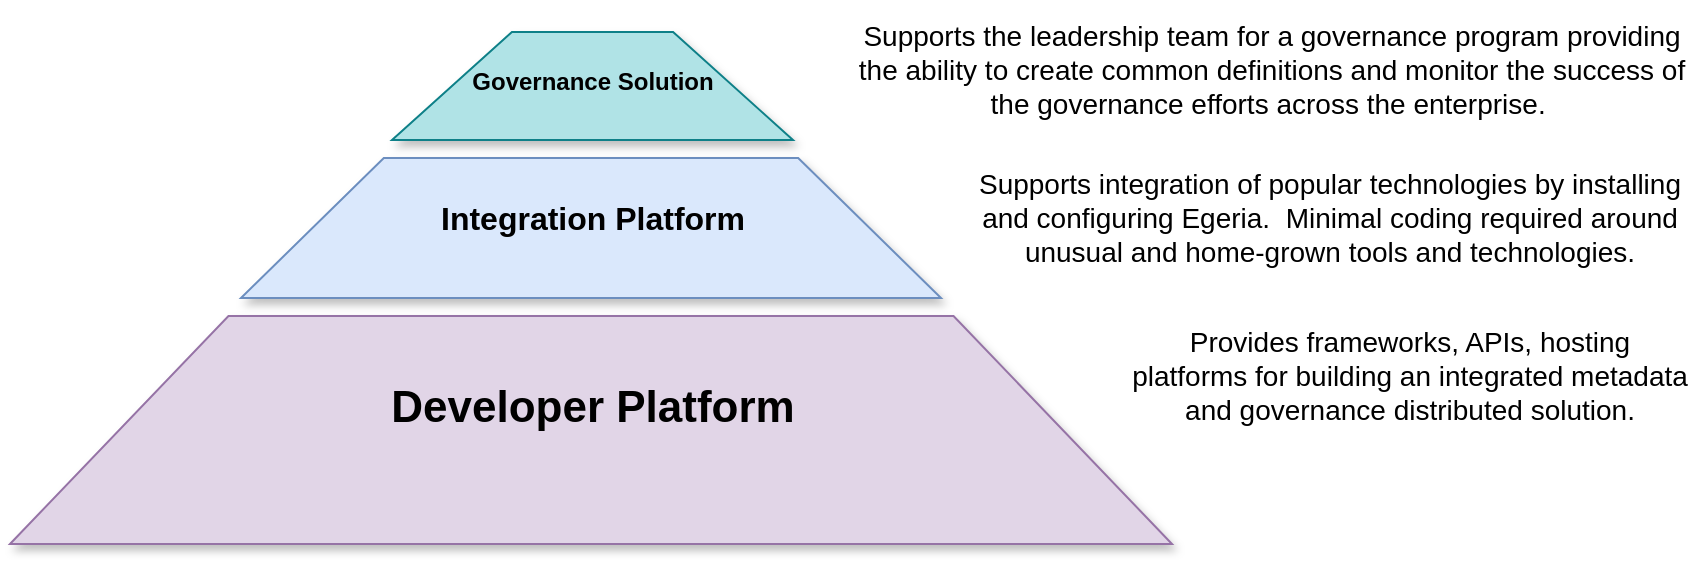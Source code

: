 <mxfile version="12.4.2" type="device" pages="5"><diagram id="Gro3B2_n27xaSj8Dfh9V" name="overview"><mxGraphModel dx="292" dy="389" grid="1" gridSize="10" guides="1" tooltips="1" connect="1" arrows="1" fold="1" page="1" pageScale="1" pageWidth="827" pageHeight="1169" math="0" shadow="0"><root><mxCell id="0"/><mxCell id="1" parent="0"/><mxCell id="Z-aMLq3WTM1Y6wQD78k6-2" value="" style="shape=trapezoid;perimeter=trapezoidPerimeter;whiteSpace=wrap;html=1;size=0.188;fillColor=#e1d5e7;strokeColor=#9673a6;shadow=1;" parent="1" vertex="1"><mxGeometry x="50" y="622" width="581" height="114" as="geometry"/></mxCell><mxCell id="Z-aMLq3WTM1Y6wQD78k6-3" value="" style="shape=trapezoid;perimeter=trapezoidPerimeter;whiteSpace=wrap;html=1;size=0.204;fillColor=#dae8fc;strokeColor=#6c8ebf;shadow=1;" parent="1" vertex="1"><mxGeometry x="165.5" y="543" width="350" height="70" as="geometry"/></mxCell><mxCell id="Z-aMLq3WTM1Y6wQD78k6-6" value="" style="shape=trapezoid;perimeter=trapezoidPerimeter;whiteSpace=wrap;html=1;size=0.299;fillColor=#b0e3e6;strokeColor=#0e8088;shadow=1;fontSize=12;" parent="1" vertex="1"><mxGeometry x="241" y="480" width="200.5" height="54" as="geometry"/></mxCell><mxCell id="Z-aMLq3WTM1Y6wQD78k6-10" value="Governance Solution" style="text;html=1;align=center;verticalAlign=middle;resizable=0;points=[];;autosize=1;fontSize=12;fontStyle=1" parent="1" vertex="1"><mxGeometry x="270.5" y="495" width="140" height="20" as="geometry"/></mxCell><mxCell id="Z-aMLq3WTM1Y6wQD78k6-9" value="Developer Platform" style="text;html=1;align=center;verticalAlign=middle;resizable=0;points=[];;autosize=1;fontSize=22;fontStyle=1;shadow=0;rounded=1;" parent="1" vertex="1"><mxGeometry x="230.5" y="653" width="220" height="30" as="geometry"/></mxCell><mxCell id="Z-aMLq3WTM1Y6wQD78k6-15" value="Integration Platform" style="text;html=1;align=center;verticalAlign=middle;resizable=0;points=[];;autosize=1;fontSize=16;fontStyle=1" parent="1" vertex="1"><mxGeometry x="255.5" y="563" width="170" height="20" as="geometry"/></mxCell><mxCell id="V22_9pf5f25KQVi1hUWw-1" value="Supports the leadership team for a governance program providing the ability to create common definitions and monitor the success of the governance efforts across the enterprise.&amp;nbsp;" style="text;html=1;strokeColor=none;fillColor=none;align=center;verticalAlign=middle;whiteSpace=wrap;rounded=0;shadow=0;glass=1;fontSize=14;fontColor=#000000;opacity=50;" parent="1" vertex="1"><mxGeometry x="470.5" y="464" width="419.5" height="70" as="geometry"/></mxCell><mxCell id="V22_9pf5f25KQVi1hUWw-4" value="Supports integration of popular technologies by installing and configuring Egeria.&amp;nbsp; Minimal coding required around unusual and home-grown tools and technologies." style="text;html=1;strokeColor=none;fillColor=none;align=center;verticalAlign=middle;whiteSpace=wrap;rounded=0;shadow=0;glass=1;fontSize=14;fontColor=#000000;opacity=50;" parent="1" vertex="1"><mxGeometry x="530" y="538.25" width="360" height="69.5" as="geometry"/></mxCell><mxCell id="V22_9pf5f25KQVi1hUWw-5" value="Provides frameworks, APIs, hosting platforms for building an integrated metadata and governance distributed solution." style="text;html=1;strokeColor=none;fillColor=none;align=center;verticalAlign=middle;whiteSpace=wrap;rounded=0;shadow=0;glass=1;fontSize=14;fontColor=#000000;opacity=50;" parent="1" vertex="1"><mxGeometry x="610" y="613" width="280" height="77" as="geometry"/></mxCell></root></mxGraphModel></diagram><diagram name="functional-detail" id="c9BywT0_OyIR3nquCBQT"><mxGraphModel dx="932" dy="601" grid="1" gridSize="10" guides="1" tooltips="1" connect="1" arrows="1" fold="1" page="1" pageScale="1" pageWidth="827" pageHeight="1169" math="0" shadow="0"><root><mxCell id="RsEkXNXP5tV7g7gFKs4w-0"/><mxCell id="RsEkXNXP5tV7g7gFKs4w-1" parent="RsEkXNXP5tV7g7gFKs4w-0"/><mxCell id="RsEkXNXP5tV7g7gFKs4w-2" value="Governance User Interface&lt;br&gt;&lt;blockquote style=&quot;margin: 0 0 0 40px ; border: none ; padding: 0px&quot;&gt;&lt;i&gt;View services and JavaScript for asset search and secure population of sand blox, lineage, ownership/maintenance of assets, discovery and stewardship; s&lt;/i&gt;&lt;i&gt;ubject area definition and maintenance (glossaries, reference data, data classes and rules);&amp;nbsp;&lt;/i&gt;&lt;i&gt;governance program definition and management.&lt;/i&gt;&lt;span&gt;&amp;nbsp;&lt;/span&gt;&lt;/blockquote&gt;&lt;br&gt;Guidance on Governance&lt;br&gt;&lt;blockquote style=&quot;margin: 0 0 0 40px ; border: none ; padding: 0px&quot;&gt;&lt;i&gt;Descriptions, content packs and case studies helping an organization set up an run their&lt;/i&gt;&lt;/blockquote&gt;&lt;blockquote style=&quot;margin: 0 0 0 40px ; border: none ; padding: 0px&quot;&gt;&lt;i&gt;governance program, metadata catalogs, tools and platforms.&lt;/i&gt;&amp;nbsp;&lt;/blockquote&gt;" style="text;html=1;strokeColor=none;fillColor=none;align=left;verticalAlign=middle;whiteSpace=wrap;rounded=0;" parent="RsEkXNXP5tV7g7gFKs4w-1" vertex="1"><mxGeometry x="119" y="1040" width="560" height="150" as="geometry"/></mxCell><mxCell id="RsEkXNXP5tV7g7gFKs4w-3" value="Egeria Integration User Interface&lt;br&gt;&lt;blockquote style=&quot;margin: 0 0 0 40px ; border: none ; padding: 0px&quot;&gt;&lt;i&gt;Server and platform configuration; cohort monitoring; type explorer and repository explorer.&lt;/i&gt;&lt;/blockquote&gt;&lt;br&gt;Pre-canned Connectors to third party technologies&lt;br&gt;&lt;blockquote style=&quot;margin: 0 0 0 40px ; border: none ; padding: 0px&quot;&gt;&lt;i&gt;Popular metadata repositories, databases, data formats and platforms; data movement engines, data virtualization engines, dev ops tools, analytics/AI tools, data catalogs, MDM and user directories, CMDBs, SDLC tools, ...&lt;/i&gt;&lt;/blockquote&gt;&lt;blockquote style=&quot;margin: 0 0 0 40px ; border: none ; padding: 0px&quot;&gt;&lt;br&gt;&lt;/blockquote&gt;Utilities and converters&lt;br&gt;&lt;blockquote style=&quot;margin: 0 0 0 40px ; border: none ; padding: 0px&quot;&gt;&lt;i&gt;Support for different standard formats to load industry standard definitions, models, glossaries,&lt;/i&gt;&lt;/blockquote&gt;&lt;blockquote style=&quot;margin: 0 0 0 40px ; border: none ; padding: 0px&quot;&gt;&lt;i&gt;and other content packs built on industry standard definitions, models, glossaries and other content packs.&amp;nbsp; Examples include JSON-LD, OWL/RDF, XML, ...&lt;/i&gt;&lt;/blockquote&gt;" style="text;html=1;strokeColor=none;fillColor=none;align=left;verticalAlign=middle;whiteSpace=wrap;rounded=0;" parent="RsEkXNXP5tV7g7gFKs4w-1" vertex="1"><mxGeometry x="119.41" y="1390" width="560" height="200" as="geometry"/></mxCell><mxCell id="RsEkXNXP5tV7g7gFKs4w-10" value="" style="shape=trapezoid;perimeter=trapezoidPerimeter;whiteSpace=wrap;html=1;size=0.227;fillColor=#e1d5e7;strokeColor=#9673a6;shadow=1;" parent="RsEkXNXP5tV7g7gFKs4w-1" vertex="1"><mxGeometry x="249" y="787" width="300" height="50" as="geometry"/></mxCell><mxCell id="RsEkXNXP5tV7g7gFKs4w-11" value="" style="shape=trapezoid;perimeter=trapezoidPerimeter;whiteSpace=wrap;html=1;size=0.294;fillColor=#dae8fc;strokeColor=#6c8ebf;shadow=1;" parent="RsEkXNXP5tV7g7gFKs4w-1" vertex="1"><mxGeometry x="321.86" y="748.53" width="154.87" height="31.05" as="geometry"/></mxCell><mxCell id="RsEkXNXP5tV7g7gFKs4w-12" value="" style="shape=trapezoid;perimeter=trapezoidPerimeter;whiteSpace=wrap;html=1;size=0.408;fillColor=#b1ddf0;strokeColor=#10739e;shadow=1;fontSize=12;" parent="RsEkXNXP5tV7g7gFKs4w-1" vertex="1"><mxGeometry x="370" y="729.28" width="58.82" height="12.91" as="geometry"/></mxCell><mxCell id="RsEkXNXP5tV7g7gFKs4w-13" value="Governance Solution" style="text;html=1;align=center;verticalAlign=middle;resizable=0;points=[];;autosize=1;fontSize=12;fontStyle=1" parent="RsEkXNXP5tV7g7gFKs4w-1" vertex="1"><mxGeometry x="230.0" y="722.188" width="140" height="20" as="geometry"/></mxCell><mxCell id="RsEkXNXP5tV7g7gFKs4w-14" value="Developer Platform" style="text;html=1;align=center;verticalAlign=middle;resizable=0;points=[];;autosize=1;fontSize=18;fontStyle=1;shadow=0;rounded=1;" parent="RsEkXNXP5tV7g7gFKs4w-1" vertex="1"><mxGeometry x="98.998" y="779.577" width="180" height="30" as="geometry"/></mxCell><mxCell id="RsEkXNXP5tV7g7gFKs4w-15" value="Integration Platform" style="text;html=1;align=center;verticalAlign=middle;resizable=0;points=[];;autosize=1;fontSize=14;fontStyle=1" parent="RsEkXNXP5tV7g7gFKs4w-1" vertex="1"><mxGeometry x="171.862" y="748.528" width="150" height="20" as="geometry"/></mxCell><mxCell id="RsEkXNXP5tV7g7gFKs4w-16" value="Access Services&lt;br&gt;&lt;blockquote style=&quot;margin: 0 0 0 40px ; border: none ; padding: 0px&quot;&gt;&lt;i&gt;Specialist APIs/Events for data catalogs, glossary tools, data platforms and engines, data science/AI workbenches, BI platforms, dev-ops pipelines and tools, digital service management, software development tools, governance, privacy and security tools, modelling tools, IT infrastructure management, automated metadata discovery tools, stewardship and workflow.&lt;/i&gt;&lt;/blockquote&gt;&lt;br&gt;Open Metadata Types&lt;br&gt;&lt;blockquote style=&quot;margin: 0 0 0 40px ; border: none ; padding: 0px&quot;&gt;&lt;i&gt;Supporting types for IT Infrastructure (Area 0); Collaboration (Area 1); Assets (Area 2); Glossary (Area 3); Governance (Area 4); Schemas, Reference Data, Models (Area 5); Automatic Metadata Discovery (Area 6); Lineage (Area 7).&lt;/i&gt;&lt;/blockquote&gt;&lt;br&gt;Repository Services&lt;br&gt;&lt;blockquote style=&quot;margin: 0 0 0 40px ; border: none ; padding: 0px&quot;&gt;&lt;span&gt;&lt;i&gt;Type Definitions and Instance Structures; Event Payloads; Repository connectors; Cohort Registration and Membership; Federated Queries; Repository Conformance Workbench; Open Metadata Archives; Audit Log Implementation&lt;/i&gt;&lt;/span&gt;&lt;br&gt;&lt;/blockquote&gt;&lt;blockquote style=&quot;margin: 0 0 0 40px ; border: none ; padding: 0px&quot;&gt;&lt;br&gt;&lt;/blockquote&gt;OMAG Server Platform&lt;br&gt;&lt;blockquote style=&quot;margin: 0 0 0 40px ; border: none ; padding: 0px&quot;&gt;&lt;i&gt;Platform Connector Definitions; Platform Services; Multi-tenancy; Admin Services.&lt;/i&gt;&lt;/blockquote&gt;&lt;br&gt;Open Metadata Frameworks for plug-in components&lt;br&gt;&lt;blockquote style=&quot;margin: 0 0 0 40px ; border: none ; padding: 0px&quot;&gt;&lt;i&gt;Open Connector Framework (OCF), Open Discovery Framework (ODF), Governance Action Framework (GAF) and Audit Log Framework (ALF).&lt;/i&gt;&lt;span&gt;&amp;nbsp;&lt;/span&gt;&lt;br&gt;&lt;/blockquote&gt;" style="text;html=1;strokeColor=none;fillColor=none;align=left;verticalAlign=middle;whiteSpace=wrap;rounded=0;" parent="RsEkXNXP5tV7g7gFKs4w-1" vertex="1"><mxGeometry x="119" y="1860" width="555" height="340" as="geometry"/></mxCell><mxCell id="RsEkXNXP5tV7g7gFKs4w-17" value="" style="shape=trapezoid;perimeter=trapezoidPerimeter;whiteSpace=wrap;html=1;size=0.227;shadow=1;textOpacity=30;fillColor=#f5f5f5;strokeColor=#666666;fontColor=#333333;" parent="RsEkXNXP5tV7g7gFKs4w-1" vertex="1"><mxGeometry x="254.75" y="964.81" width="300" height="50" as="geometry"/></mxCell><mxCell id="RsEkXNXP5tV7g7gFKs4w-18" value="" style="shape=trapezoid;perimeter=trapezoidPerimeter;whiteSpace=wrap;html=1;size=0.294;shadow=1;textOpacity=30;fillColor=#f5f5f5;strokeColor=#666666;fontColor=#333333;" parent="RsEkXNXP5tV7g7gFKs4w-1" vertex="1"><mxGeometry x="327.61" y="926.34" width="154.87" height="31.05" as="geometry"/></mxCell><mxCell id="RsEkXNXP5tV7g7gFKs4w-19" value="" style="shape=trapezoid;perimeter=trapezoidPerimeter;whiteSpace=wrap;html=1;size=0.408;fillColor=#b1ddf0;strokeColor=#10739e;shadow=1;fontSize=12;" parent="RsEkXNXP5tV7g7gFKs4w-1" vertex="1"><mxGeometry x="375.75" y="907.09" width="58.82" height="12.91" as="geometry"/></mxCell><mxCell id="RsEkXNXP5tV7g7gFKs4w-20" value="Governance Solution" style="text;html=1;align=center;verticalAlign=middle;resizable=0;points=[];;autosize=1;fontSize=12;fontStyle=1" parent="RsEkXNXP5tV7g7gFKs4w-1" vertex="1"><mxGeometry x="235.75" y="899.997" width="140" height="20" as="geometry"/></mxCell><mxCell id="RsEkXNXP5tV7g7gFKs4w-21" value="Developer Platform" style="text;html=1;align=center;verticalAlign=middle;resizable=0;points=[];;autosize=1;fontSize=18;fontStyle=1;shadow=0;rounded=1;fontColor=#CCCCCC;" parent="RsEkXNXP5tV7g7gFKs4w-1" vertex="1"><mxGeometry x="104.748" y="957.388" width="180" height="30" as="geometry"/></mxCell><mxCell id="RsEkXNXP5tV7g7gFKs4w-22" value="Integration Platform" style="text;html=1;align=center;verticalAlign=middle;resizable=0;points=[];;autosize=1;fontSize=14;fontStyle=1;fontColor=#CCCCCC;" parent="RsEkXNXP5tV7g7gFKs4w-1" vertex="1"><mxGeometry x="177.612" y="926.338" width="150" height="20" as="geometry"/></mxCell><mxCell id="RsEkXNXP5tV7g7gFKs4w-23" value="" style="shape=trapezoid;perimeter=trapezoidPerimeter;whiteSpace=wrap;html=1;size=0.227;shadow=1;textOpacity=30;fillColor=#f5f5f5;strokeColor=#666666;fontColor=#333333;" parent="RsEkXNXP5tV7g7gFKs4w-1" vertex="1"><mxGeometry x="254.75" y="1314.81" width="300" height="50" as="geometry"/></mxCell><mxCell id="RsEkXNXP5tV7g7gFKs4w-24" value="" style="shape=trapezoid;perimeter=trapezoidPerimeter;whiteSpace=wrap;html=1;size=0.294;fillColor=#dae8fc;strokeColor=#6c8ebf;shadow=1;" parent="RsEkXNXP5tV7g7gFKs4w-1" vertex="1"><mxGeometry x="327.61" y="1276.34" width="154.87" height="31.05" as="geometry"/></mxCell><mxCell id="RsEkXNXP5tV7g7gFKs4w-25" value="" style="shape=trapezoid;perimeter=trapezoidPerimeter;whiteSpace=wrap;html=1;size=0.408;shadow=1;fontSize=12;textOpacity=30;fillColor=#f5f5f5;strokeColor=#666666;fontColor=#333333;" parent="RsEkXNXP5tV7g7gFKs4w-1" vertex="1"><mxGeometry x="375.75" y="1257.09" width="58.82" height="12.91" as="geometry"/></mxCell><mxCell id="RsEkXNXP5tV7g7gFKs4w-26" value="Governance Solution" style="text;html=1;align=center;verticalAlign=middle;resizable=0;points=[];;autosize=1;fontSize=12;fontStyle=1;fontColor=#CCCCCC;" parent="RsEkXNXP5tV7g7gFKs4w-1" vertex="1"><mxGeometry x="235.75" y="1249.997" width="140" height="20" as="geometry"/></mxCell><mxCell id="RsEkXNXP5tV7g7gFKs4w-27" value="Developer Platform" style="text;html=1;align=center;verticalAlign=middle;resizable=0;points=[];;autosize=1;fontSize=18;fontStyle=1;shadow=0;rounded=1;fontColor=#CCCCCC;" parent="RsEkXNXP5tV7g7gFKs4w-1" vertex="1"><mxGeometry x="104.748" y="1307.388" width="180" height="30" as="geometry"/></mxCell><mxCell id="RsEkXNXP5tV7g7gFKs4w-28" value="Integration Platform" style="text;html=1;align=center;verticalAlign=middle;resizable=0;points=[];;autosize=1;fontSize=14;fontStyle=1" parent="RsEkXNXP5tV7g7gFKs4w-1" vertex="1"><mxGeometry x="177.612" y="1276.338" width="150" height="20" as="geometry"/></mxCell><mxCell id="RsEkXNXP5tV7g7gFKs4w-29" value="" style="shape=trapezoid;perimeter=trapezoidPerimeter;whiteSpace=wrap;html=1;size=0.227;fillColor=#e1d5e7;strokeColor=#9673a6;shadow=1;" parent="RsEkXNXP5tV7g7gFKs4w-1" vertex="1"><mxGeometry x="254.75" y="1784.81" width="300" height="50" as="geometry"/></mxCell><mxCell id="RsEkXNXP5tV7g7gFKs4w-30" value="" style="shape=trapezoid;perimeter=trapezoidPerimeter;whiteSpace=wrap;html=1;size=0.294;fillColor=#f5f5f5;strokeColor=#666666;shadow=1;textOpacity=30;fontColor=#333333;" parent="RsEkXNXP5tV7g7gFKs4w-1" vertex="1"><mxGeometry x="327.61" y="1746.34" width="154.87" height="31.05" as="geometry"/></mxCell><mxCell id="RsEkXNXP5tV7g7gFKs4w-31" value="" style="shape=trapezoid;perimeter=trapezoidPerimeter;whiteSpace=wrap;html=1;size=0.408;fillColor=#f5f5f5;strokeColor=#666666;shadow=1;fontSize=12;textOpacity=30;fontColor=#333333;" parent="RsEkXNXP5tV7g7gFKs4w-1" vertex="1"><mxGeometry x="375.75" y="1727.09" width="58.82" height="12.91" as="geometry"/></mxCell><mxCell id="RsEkXNXP5tV7g7gFKs4w-32" value="Governance Solution" style="text;html=1;align=center;verticalAlign=middle;resizable=0;points=[];;autosize=1;fontSize=12;fontStyle=1;fontColor=#CCCCCC;" parent="RsEkXNXP5tV7g7gFKs4w-1" vertex="1"><mxGeometry x="235.75" y="1719.997" width="140" height="20" as="geometry"/></mxCell><mxCell id="RsEkXNXP5tV7g7gFKs4w-33" value="Developer Platform" style="text;html=1;align=center;verticalAlign=middle;resizable=0;points=[];;autosize=1;fontSize=18;fontStyle=1;shadow=0;rounded=1;" parent="RsEkXNXP5tV7g7gFKs4w-1" vertex="1"><mxGeometry x="104.748" y="1777.388" width="180" height="30" as="geometry"/></mxCell><mxCell id="RsEkXNXP5tV7g7gFKs4w-34" value="Integration Platform" style="text;html=1;align=center;verticalAlign=middle;resizable=0;points=[];;autosize=1;fontSize=14;fontStyle=1;fontColor=#CCCCCC;" parent="RsEkXNXP5tV7g7gFKs4w-1" vertex="1"><mxGeometry x="177.612" y="1746.338" width="150" height="20" as="geometry"/></mxCell></root></mxGraphModel></diagram><diagram id="UAXGsa7m4k5ZwfuPouKj" name="Page-3"><mxGraphModel dx="932" dy="601" grid="1" gridSize="10" guides="1" tooltips="1" connect="1" arrows="1" fold="1" page="1" pageScale="1" pageWidth="827" pageHeight="1169" math="0" shadow="0"><root><mxCell id="MUJY2rXYlw8qnpqNfgFN-0"/><mxCell id="MUJY2rXYlw8qnpqNfgFN-1" parent="MUJY2rXYlw8qnpqNfgFN-0"/></root></mxGraphModel></diagram><diagram id="icIzIHRbvMJy5QZI8pVm" name="functional-organization"><mxGraphModel dx="932" dy="601" grid="1" gridSize="10" guides="1" tooltips="1" connect="1" arrows="1" fold="1" page="1" pageScale="1" pageWidth="827" pageHeight="1169" math="0" shadow="0"><root><mxCell id="N-dQoVwpvzfziEzftqcd-0"/><mxCell id="N-dQoVwpvzfziEzftqcd-1" parent="N-dQoVwpvzfziEzftqcd-0"/><mxCell id="N-dQoVwpvzfziEzftqcd-8" value="Developer Platform" style="rounded=0;whiteSpace=wrap;html=1;fillColor=#e1d5e7;strokeColor=#9673a6;horizontal=0;verticalAlign=top;" vertex="1" parent="N-dQoVwpvzfziEzftqcd-1"><mxGeometry x="60" y="460" width="760" height="340" as="geometry"/></mxCell><mxCell id="N-dQoVwpvzfziEzftqcd-43" value="Open Metadata and Governance (OMAG) Services" style="rounded=0;whiteSpace=wrap;html=1;align=center;verticalAlign=top;shadow=1;" vertex="1" parent="N-dQoVwpvzfziEzftqcd-1"><mxGeometry x="110" y="477" width="610" height="110" as="geometry"/></mxCell><mxCell id="N-dQoVwpvzfziEzftqcd-9" value="Integration Platform" style="rounded=0;whiteSpace=wrap;html=1;fillColor=#dae8fc;strokeColor=#6c8ebf;horizontal=0;verticalAlign=top;" vertex="1" parent="N-dQoVwpvzfziEzftqcd-1"><mxGeometry x="60" y="313" width="760" height="130" as="geometry"/></mxCell><mxCell id="N-dQoVwpvzfziEzftqcd-10" value="Governance Solutions" style="rounded=0;whiteSpace=wrap;html=1;fillColor=#b0e3e6;strokeColor=#0e8088;horizontal=0;verticalAlign=top;" vertex="1" parent="N-dQoVwpvzfziEzftqcd-1"><mxGeometry x="60" y="203" width="760" height="90" as="geometry"/></mxCell><mxCell id="N-dQoVwpvzfziEzftqcd-11" value="Open Metadata Frameworks" style="rounded=0;whiteSpace=wrap;html=1;align=center;verticalAlign=top;shadow=1;" vertex="1" parent="N-dQoVwpvzfziEzftqcd-1"><mxGeometry x="111" y="700" width="700" height="80" as="geometry"/></mxCell><mxCell id="N-dQoVwpvzfziEzftqcd-12" value="Open Connector&lt;br&gt;Framework (OCF)" style="rounded=0;whiteSpace=wrap;html=1;align=center;fillColor=#e1d5e7;strokeColor=#9673a6;shadow=1;" vertex="1" parent="N-dQoVwpvzfziEzftqcd-1"><mxGeometry x="121" y="730" width="150" height="40" as="geometry"/></mxCell><mxCell id="N-dQoVwpvzfziEzftqcd-13" value="Open Discovery&lt;br&gt;Framework (ODF)" style="rounded=0;whiteSpace=wrap;html=1;align=center;fillColor=#e1d5e7;strokeColor=#9673a6;shadow=1;" vertex="1" parent="N-dQoVwpvzfziEzftqcd-1"><mxGeometry x="301" y="730" width="151" height="40" as="geometry"/></mxCell><mxCell id="N-dQoVwpvzfziEzftqcd-14" value="Governance Action Framework (GAF)" style="rounded=0;whiteSpace=wrap;html=1;align=center;fillColor=#e1d5e7;strokeColor=#9673a6;shadow=1;" vertex="1" parent="N-dQoVwpvzfziEzftqcd-1"><mxGeometry x="471" y="730" width="160" height="40" as="geometry"/></mxCell><mxCell id="N-dQoVwpvzfziEzftqcd-15" value="Audit Log&lt;br&gt;Framework (ALF)" style="rounded=0;whiteSpace=wrap;html=1;align=center;fillColor=#e1d5e7;strokeColor=#9673a6;shadow=1;" vertex="1" parent="N-dQoVwpvzfziEzftqcd-1"><mxGeometry x="651" y="730" width="150" height="40" as="geometry"/></mxCell><mxCell id="N-dQoVwpvzfziEzftqcd-16" value="Open Metadata and Governance (OMAG) Server Platform" style="rounded=0;whiteSpace=wrap;html=1;align=center;verticalAlign=top;shadow=1;" vertex="1" parent="N-dQoVwpvzfziEzftqcd-1"><mxGeometry x="111" y="600" width="700" height="80" as="geometry"/></mxCell><mxCell id="N-dQoVwpvzfziEzftqcd-17" value="Server Chassis" style="rounded=0;whiteSpace=wrap;html=1;align=center;fillColor=#e1d5e7;strokeColor=#9673a6;shadow=1;" vertex="1" parent="N-dQoVwpvzfziEzftqcd-1"><mxGeometry x="128" y="630" width="123" height="40" as="geometry"/></mxCell><mxCell id="N-dQoVwpvzfziEzftqcd-18" value="Admin Services" style="rounded=0;whiteSpace=wrap;html=1;align=center;fillColor=#e1d5e7;strokeColor=#9673a6;shadow=1;" vertex="1" parent="N-dQoVwpvzfziEzftqcd-1"><mxGeometry x="263" y="630" width="120" height="40" as="geometry"/></mxCell><mxCell id="N-dQoVwpvzfziEzftqcd-19" value="Platform Services" style="rounded=0;whiteSpace=wrap;html=1;align=center;fillColor=#e1d5e7;strokeColor=#9673a6;shadow=1;" vertex="1" parent="N-dQoVwpvzfziEzftqcd-1"><mxGeometry x="401" y="630" width="120" height="40" as="geometry"/></mxCell><mxCell id="N-dQoVwpvzfziEzftqcd-20" value="Multi-tenancy" style="rounded=0;whiteSpace=wrap;html=1;align=center;fillColor=#e1d5e7;strokeColor=#9673a6;shadow=1;" vertex="1" parent="N-dQoVwpvzfziEzftqcd-1"><mxGeometry x="538" y="630" width="120" height="40" as="geometry"/></mxCell><mxCell id="N-dQoVwpvzfziEzftqcd-21" value="Metadata Security" style="rounded=0;whiteSpace=wrap;html=1;align=center;fillColor=#e1d5e7;strokeColor=#9673a6;shadow=1;" vertex="1" parent="N-dQoVwpvzfziEzftqcd-1"><mxGeometry x="681" y="630" width="120" height="40" as="geometry"/></mxCell><mxCell id="N-dQoVwpvzfziEzftqcd-29" value="Duplicate Asset Management" style="rounded=0;whiteSpace=wrap;html=1;align=center;flipH=0;shadow=1;" vertex="1" parent="N-dQoVwpvzfziEzftqcd-1"><mxGeometry x="227" y="218" width="115" height="60" as="geometry"/></mxCell><mxCell id="N-dQoVwpvzfziEzftqcd-30" value="Asset Ownership and Management" style="rounded=0;whiteSpace=wrap;html=1;align=center;flipH=0;shadow=1;" vertex="1" parent="N-dQoVwpvzfziEzftqcd-1"><mxGeometry x="111" y="218" width="110" height="60" as="geometry"/></mxCell><mxCell id="N-dQoVwpvzfziEzftqcd-31" value="Historical&lt;br&gt;Lineage Exploration" style="rounded=0;whiteSpace=wrap;html=1;align=center;flipH=0;shadow=1;" vertex="1" parent="N-dQoVwpvzfziEzftqcd-1"><mxGeometry x="465" y="218" width="109" height="60" as="geometry"/></mxCell><mxCell id="N-dQoVwpvzfziEzftqcd-32" value="Subject Area Management" style="rounded=0;whiteSpace=wrap;html=1;align=center;flipH=0;shadow=1;" vertex="1" parent="N-dQoVwpvzfziEzftqcd-1"><mxGeometry x="580" y="218" width="113.5" height="60" as="geometry"/></mxCell><mxCell id="N-dQoVwpvzfziEzftqcd-33" value="Governance Program Management" style="rounded=0;whiteSpace=wrap;html=1;align=center;flipH=0;shadow=1;" vertex="1" parent="N-dQoVwpvzfziEzftqcd-1"><mxGeometry x="700" y="218" width="110" height="60" as="geometry"/></mxCell><mxCell id="N-dQoVwpvzfziEzftqcd-34" value="Access Services" style="rounded=0;whiteSpace=wrap;html=1;align=center;flipH=0;flipV=1;fillColor=#e1d5e7;strokeColor=#9673a6;shadow=1;" vertex="1" parent="N-dQoVwpvzfziEzftqcd-1"><mxGeometry x="270" y="514" width="140" height="60" as="geometry"/></mxCell><mxCell id="N-dQoVwpvzfziEzftqcd-36" value="Governance Services" style="rounded=0;whiteSpace=wrap;html=1;align=center;flipH=0;flipV=1;fillColor=#e1d5e7;strokeColor=#9673a6;shadow=1;" vertex="1" parent="N-dQoVwpvzfziEzftqcd-1"><mxGeometry x="420" y="514" width="140" height="60" as="geometry"/></mxCell><mxCell id="N-dQoVwpvzfziEzftqcd-37" value="View Services" style="rounded=0;whiteSpace=wrap;html=1;align=center;flipH=0;flipV=1;fillColor=#e1d5e7;strokeColor=#9673a6;shadow=1;" vertex="1" parent="N-dQoVwpvzfziEzftqcd-1"><mxGeometry x="567.75" y="514" width="142.25" height="60" as="geometry"/></mxCell><mxCell id="N-dQoVwpvzfziEzftqcd-38" value="Integration UI" style="rounded=0;whiteSpace=wrap;html=1;align=center;verticalAlign=top;shadow=1;" vertex="1" parent="N-dQoVwpvzfziEzftqcd-1"><mxGeometry x="111" y="331" width="409" height="95" as="geometry"/></mxCell><mxCell id="N-dQoVwpvzfziEzftqcd-39" value="Third Party Connector&lt;br&gt;Implementations" style="rounded=0;whiteSpace=wrap;html=1;align=center;verticalAlign=top;shadow=1;" vertex="1" parent="N-dQoVwpvzfziEzftqcd-1"><mxGeometry x="652" y="331" width="160" height="95" as="geometry"/></mxCell><mxCell id="N-dQoVwpvzfziEzftqcd-40" value="Secure Data Sandboxes" style="rounded=0;whiteSpace=wrap;html=1;align=center;flipH=0;shadow=1;" vertex="1" parent="N-dQoVwpvzfziEzftqcd-1"><mxGeometry x="348" y="218" width="111" height="60" as="geometry"/></mxCell><mxCell id="N-dQoVwpvzfziEzftqcd-42" value="Repository&lt;br&gt;Explorer" style="rounded=0;whiteSpace=wrap;html=1;align=center;fillColor=#dae8fc;strokeColor=#6c8ebf;shadow=1;" vertex="1" parent="N-dQoVwpvzfziEzftqcd-1"><mxGeometry x="318" y="367" width="92" height="50" as="geometry"/></mxCell><mxCell id="N-dQoVwpvzfziEzftqcd-44" value="Repository Services" style="rounded=0;whiteSpace=wrap;html=1;align=center;flipH=0;flipV=1;fillColor=#e1d5e7;strokeColor=#9673a6;shadow=1;" vertex="1" parent="N-dQoVwpvzfziEzftqcd-1"><mxGeometry x="120" y="514" width="140" height="60" as="geometry"/></mxCell><mxCell id="N-dQoVwpvzfziEzftqcd-45" value="Type&lt;br&gt;Explorer" style="rounded=0;whiteSpace=wrap;html=1;align=center;fillColor=#dae8fc;strokeColor=#6c8ebf;shadow=1;" vertex="1" parent="N-dQoVwpvzfziEzftqcd-1"><mxGeometry x="216" y="366" width="94" height="50" as="geometry"/></mxCell><mxCell id="N-dQoVwpvzfziEzftqcd-46" value="Cohort&lt;br&gt;Manager" style="rounded=0;whiteSpace=wrap;html=1;align=center;fillColor=#dae8fc;strokeColor=#6c8ebf;shadow=1;" vertex="1" parent="N-dQoVwpvzfziEzftqcd-1"><mxGeometry x="416" y="368" width="94" height="50" as="geometry"/></mxCell><mxCell id="N-dQoVwpvzfziEzftqcd-47" value="" style="rounded=0;whiteSpace=wrap;html=1;align=center;fillColor=#dae8fc;strokeColor=#6c8ebf;shadow=1;" vertex="1" parent="N-dQoVwpvzfziEzftqcd-1"><mxGeometry x="658.5" y="376" width="55.5" height="20" as="geometry"/></mxCell><mxCell id="N-dQoVwpvzfziEzftqcd-48" value="" style="rounded=0;whiteSpace=wrap;html=1;align=center;fillColor=#dae8fc;strokeColor=#6c8ebf;shadow=1;" vertex="1" parent="N-dQoVwpvzfziEzftqcd-1"><mxGeometry x="668.5" y="386" width="55.5" height="20" as="geometry"/></mxCell><mxCell id="N-dQoVwpvzfziEzftqcd-49" value="" style="rounded=0;whiteSpace=wrap;html=1;align=center;fillColor=#dae8fc;strokeColor=#6c8ebf;shadow=1;" vertex="1" parent="N-dQoVwpvzfziEzftqcd-1"><mxGeometry x="678.5" y="396" width="55.5" height="20" as="geometry"/></mxCell><mxCell id="N-dQoVwpvzfziEzftqcd-50" value="" style="rounded=0;whiteSpace=wrap;html=1;align=center;fillColor=#dae8fc;strokeColor=#6c8ebf;shadow=1;" vertex="1" parent="N-dQoVwpvzfziEzftqcd-1"><mxGeometry x="729.5" y="376" width="55.5" height="20" as="geometry"/></mxCell><mxCell id="N-dQoVwpvzfziEzftqcd-51" value="" style="rounded=0;whiteSpace=wrap;html=1;align=center;fillColor=#dae8fc;strokeColor=#6c8ebf;shadow=1;" vertex="1" parent="N-dQoVwpvzfziEzftqcd-1"><mxGeometry x="739.5" y="386" width="55.5" height="20" as="geometry"/></mxCell><mxCell id="N-dQoVwpvzfziEzftqcd-52" value="" style="rounded=0;whiteSpace=wrap;html=1;align=center;fillColor=#dae8fc;strokeColor=#6c8ebf;shadow=1;" vertex="1" parent="N-dQoVwpvzfziEzftqcd-1"><mxGeometry x="749.5" y="396" width="55.5" height="20" as="geometry"/></mxCell><mxCell id="N-dQoVwpvzfziEzftqcd-53" style="edgeStyle=orthogonalEdgeStyle;rounded=0;orthogonalLoop=1;jettySize=auto;html=1;exitX=0.5;exitY=1;exitDx=0;exitDy=0;shadow=1;" edge="1" parent="N-dQoVwpvzfziEzftqcd-1" source="N-dQoVwpvzfziEzftqcd-12" target="N-dQoVwpvzfziEzftqcd-12"><mxGeometry relative="1" as="geometry"/></mxCell><mxCell id="N-dQoVwpvzfziEzftqcd-55" value="Content" style="rounded=0;whiteSpace=wrap;html=1;align=center;verticalAlign=top;shadow=1;" vertex="1" parent="N-dQoVwpvzfziEzftqcd-1"><mxGeometry x="726" y="477" width="88" height="110" as="geometry"/></mxCell><mxCell id="N-dQoVwpvzfziEzftqcd-58" value="Configuration&lt;br&gt;and Operations" style="rounded=0;whiteSpace=wrap;html=1;align=center;fillColor=#dae8fc;strokeColor=#6c8ebf;shadow=1;" vertex="1" parent="N-dQoVwpvzfziEzftqcd-1"><mxGeometry x="118" y="366" width="92" height="50" as="geometry"/></mxCell><mxCell id="N-dQoVwpvzfziEzftqcd-101" value="Open Metadata Types" style="rounded=0;whiteSpace=wrap;html=1;align=center;flipH=0;flipV=1;fillColor=#e1d5e7;strokeColor=#9673a6;shadow=1;" vertex="1" parent="N-dQoVwpvzfziEzftqcd-1"><mxGeometry x="734.5" y="514" width="70" height="60" as="geometry"/></mxCell><mxCell id="N-dQoVwpvzfziEzftqcd-106" value="Utilities for Third Party Content" style="rounded=0;whiteSpace=wrap;html=1;align=center;verticalAlign=top;shadow=1;" vertex="1" parent="N-dQoVwpvzfziEzftqcd-1"><mxGeometry x="530" y="331.5" width="114" height="95" as="geometry"/></mxCell><mxCell id="N-dQoVwpvzfziEzftqcd-107" value="" style="rounded=0;whiteSpace=wrap;html=1;align=center;fillColor=#dae8fc;strokeColor=#6c8ebf;shadow=1;" vertex="1" parent="N-dQoVwpvzfziEzftqcd-1"><mxGeometry x="546.5" y="377" width="55.5" height="20" as="geometry"/></mxCell><mxCell id="N-dQoVwpvzfziEzftqcd-108" value="" style="rounded=0;whiteSpace=wrap;html=1;align=center;fillColor=#dae8fc;strokeColor=#6c8ebf;shadow=1;" vertex="1" parent="N-dQoVwpvzfziEzftqcd-1"><mxGeometry x="556.5" y="387" width="55.5" height="20" as="geometry"/></mxCell><mxCell id="N-dQoVwpvzfziEzftqcd-109" value="" style="rounded=0;whiteSpace=wrap;html=1;align=center;fillColor=#dae8fc;strokeColor=#6c8ebf;shadow=1;" vertex="1" parent="N-dQoVwpvzfziEzftqcd-1"><mxGeometry x="566.5" y="397" width="55.5" height="20" as="geometry"/></mxCell></root></mxGraphModel></diagram><diagram id="n2mQt5qIJH_ZtzOyB_cp" name="release-1-5"><mxGraphModel dx="-215" dy="416" grid="1" gridSize="10" guides="1" tooltips="1" connect="1" arrows="1" fold="1" page="1" pageScale="1" pageWidth="827" pageHeight="1169" math="0" shadow="0"><root><mxCell id="xciQPHrzei0SnDK3TPou-0"/><mxCell id="xciQPHrzei0SnDK3TPou-1" parent="xciQPHrzei0SnDK3TPou-0"/><mxCell id="UME5D8I7TX52Zcwl9LG8-0" value="Developer Platform" style="rounded=0;whiteSpace=wrap;html=1;horizontal=0;verticalAlign=top;" parent="xciQPHrzei0SnDK3TPou-1" vertex="1"><mxGeometry x="870" y="460" width="760" height="340" as="geometry"/></mxCell><mxCell id="UME5D8I7TX52Zcwl9LG8-1" value="Open Metadata and Governance (OMAG) Services" style="rounded=0;whiteSpace=wrap;html=1;align=center;verticalAlign=top;shadow=1;" parent="xciQPHrzei0SnDK3TPou-1" vertex="1"><mxGeometry x="920" y="477" width="610" height="110" as="geometry"/></mxCell><mxCell id="UME5D8I7TX52Zcwl9LG8-2" value="Governance Solutions" style="rounded=0;whiteSpace=wrap;html=1;horizontal=0;verticalAlign=top;" parent="xciQPHrzei0SnDK3TPou-1" vertex="1"><mxGeometry x="870" y="203" width="760" height="90" as="geometry"/></mxCell><mxCell id="UME5D8I7TX52Zcwl9LG8-3" value="Open Metadata Frameworks" style="rounded=0;whiteSpace=wrap;html=1;align=center;verticalAlign=top;shadow=1;" parent="xciQPHrzei0SnDK3TPou-1" vertex="1"><mxGeometry x="921" y="700" width="700" height="80" as="geometry"/></mxCell><mxCell id="UME5D8I7TX52Zcwl9LG8-4" value="Open Connector&lt;br&gt;Framework (OCF)" style="rounded=0;whiteSpace=wrap;html=1;align=center;shadow=1;fillColor=#d5e8d4;strokeColor=#82b366;" parent="xciQPHrzei0SnDK3TPou-1" vertex="1"><mxGeometry x="931" y="730" width="150" height="40" as="geometry"/></mxCell><mxCell id="UME5D8I7TX52Zcwl9LG8-5" value="Open Discovery&lt;br&gt;Framework (ODF)" style="rounded=0;whiteSpace=wrap;html=1;align=center;shadow=1;fillColor=#d5e8d4;strokeColor=#82b366;" parent="xciQPHrzei0SnDK3TPou-1" vertex="1"><mxGeometry x="1111" y="730" width="151" height="40" as="geometry"/></mxCell><mxCell id="UME5D8I7TX52Zcwl9LG8-6" value="Governance Action Framework (GAF)" style="rounded=0;whiteSpace=wrap;html=1;align=center;shadow=1;fillColor=#d5e8d4;strokeColor=#82b366;" parent="xciQPHrzei0SnDK3TPou-1" vertex="1"><mxGeometry x="1281" y="730" width="160" height="40" as="geometry"/></mxCell><mxCell id="UME5D8I7TX52Zcwl9LG8-7" value="Audit Log&lt;br&gt;Framework (ALF)" style="rounded=0;whiteSpace=wrap;html=1;align=center;shadow=1;fillColor=#d5e8d4;strokeColor=#82b366;" parent="xciQPHrzei0SnDK3TPou-1" vertex="1"><mxGeometry x="1461" y="730" width="150" height="40" as="geometry"/></mxCell><mxCell id="UME5D8I7TX52Zcwl9LG8-8" value="Open Metadata and Governance (OMAG) Server Platform" style="rounded=0;whiteSpace=wrap;html=1;align=center;verticalAlign=top;shadow=1;" parent="xciQPHrzei0SnDK3TPou-1" vertex="1"><mxGeometry x="921" y="600" width="700" height="80" as="geometry"/></mxCell><mxCell id="UME5D8I7TX52Zcwl9LG8-9" value="Server Chassis" style="rounded=0;whiteSpace=wrap;html=1;align=center;shadow=1;fillColor=#d5e8d4;strokeColor=#82b366;" parent="xciQPHrzei0SnDK3TPou-1" vertex="1"><mxGeometry x="938" y="630" width="123" height="40" as="geometry"/></mxCell><mxCell id="UME5D8I7TX52Zcwl9LG8-10" value="Admin Services" style="rounded=0;whiteSpace=wrap;html=1;align=center;shadow=1;fillColor=#d5e8d4;strokeColor=#82b366;" parent="xciQPHrzei0SnDK3TPou-1" vertex="1"><mxGeometry x="1073" y="630" width="120" height="40" as="geometry"/></mxCell><mxCell id="UME5D8I7TX52Zcwl9LG8-11" value="Platform Services" style="rounded=0;whiteSpace=wrap;html=1;align=center;shadow=1;fillColor=#d5e8d4;strokeColor=#82b366;" parent="xciQPHrzei0SnDK3TPou-1" vertex="1"><mxGeometry x="1211" y="630" width="120" height="40" as="geometry"/></mxCell><mxCell id="UME5D8I7TX52Zcwl9LG8-12" value="Multi-tenancy" style="rounded=0;whiteSpace=wrap;html=1;align=center;shadow=1;fillColor=#d5e8d4;strokeColor=#82b366;" parent="xciQPHrzei0SnDK3TPou-1" vertex="1"><mxGeometry x="1348" y="630" width="120" height="40" as="geometry"/></mxCell><mxCell id="UME5D8I7TX52Zcwl9LG8-13" value="Metadata Security" style="rounded=0;whiteSpace=wrap;html=1;align=center;shadow=1;fillColor=#d5e8d4;strokeColor=#82b366;" parent="xciQPHrzei0SnDK3TPou-1" vertex="1"><mxGeometry x="1491" y="630" width="120" height="40" as="geometry"/></mxCell><mxCell id="UME5D8I7TX52Zcwl9LG8-14" value="Duplicate Asset Management" style="rounded=0;whiteSpace=wrap;html=1;align=center;flipH=0;shadow=1;fillColor=#f8cecc;strokeColor=#b85450;" parent="xciQPHrzei0SnDK3TPou-1" vertex="1"><mxGeometry x="1037" y="218" width="115" height="60" as="geometry"/></mxCell><mxCell id="UME5D8I7TX52Zcwl9LG8-15" value="Asset Ownership and Management" style="rounded=0;whiteSpace=wrap;html=1;align=center;flipH=0;shadow=1;fillColor=#f8cecc;strokeColor=#b85450;" parent="xciQPHrzei0SnDK3TPou-1" vertex="1"><mxGeometry x="921" y="218" width="110" height="60" as="geometry"/></mxCell><mxCell id="UME5D8I7TX52Zcwl9LG8-16" value="Historical&lt;br&gt;Lineage Exploration" style="rounded=0;whiteSpace=wrap;html=1;align=center;flipH=0;shadow=1;fillColor=#ffe6cc;strokeColor=#d79b00;" parent="xciQPHrzei0SnDK3TPou-1" vertex="1"><mxGeometry x="1275" y="218" width="109" height="60" as="geometry"/></mxCell><mxCell id="UME5D8I7TX52Zcwl9LG8-17" value="Subject Area Management" style="rounded=0;whiteSpace=wrap;html=1;align=center;flipH=0;shadow=1;fillColor=#ffe6cc;strokeColor=#d79b00;" parent="xciQPHrzei0SnDK3TPou-1" vertex="1"><mxGeometry x="1390" y="218" width="113.5" height="60" as="geometry"/></mxCell><mxCell id="UME5D8I7TX52Zcwl9LG8-18" value="Governance Program Management" style="rounded=0;whiteSpace=wrap;html=1;align=center;flipH=0;shadow=1;fillColor=#f8cecc;strokeColor=#b85450;" parent="xciQPHrzei0SnDK3TPou-1" vertex="1"><mxGeometry x="1510" y="218" width="110" height="60" as="geometry"/></mxCell><mxCell id="UME5D8I7TX52Zcwl9LG8-19" value="Access Services" style="rounded=0;whiteSpace=wrap;html=1;align=center;flipH=0;flipV=1;shadow=1;fillColor=#ffe6cc;strokeColor=#d79b00;" parent="xciQPHrzei0SnDK3TPou-1" vertex="1"><mxGeometry x="1080" y="514" width="140" height="60" as="geometry"/></mxCell><mxCell id="UME5D8I7TX52Zcwl9LG8-20" value="Governance Services&lt;br&gt;&amp;nbsp;" style="rounded=0;whiteSpace=wrap;html=1;align=center;flipH=0;flipV=1;shadow=1;fillColor=#ffe6cc;strokeColor=#d79b00;" parent="xciQPHrzei0SnDK3TPou-1" vertex="1"><mxGeometry x="1230" y="514" width="140" height="60" as="geometry"/></mxCell><mxCell id="UME5D8I7TX52Zcwl9LG8-21" value="View Services" style="rounded=0;whiteSpace=wrap;html=1;align=center;flipH=0;flipV=1;shadow=1;fillColor=#ffe6cc;strokeColor=#d79b00;" parent="xciQPHrzei0SnDK3TPou-1" vertex="1"><mxGeometry x="1377.75" y="514" width="142.25" height="60" as="geometry"/></mxCell><mxCell id="UME5D8I7TX52Zcwl9LG8-22" value="Secure Data Sandboxes" style="rounded=0;whiteSpace=wrap;html=1;align=center;flipH=0;shadow=1;fillColor=#f8cecc;strokeColor=#b85450;" parent="xciQPHrzei0SnDK3TPou-1" vertex="1"><mxGeometry x="1158" y="218" width="111" height="60" as="geometry"/></mxCell><mxCell id="UME5D8I7TX52Zcwl9LG8-23" value="Repository Services" style="rounded=0;whiteSpace=wrap;html=1;align=center;flipH=0;flipV=1;shadow=1;fillColor=#d5e8d4;strokeColor=#82b366;" parent="xciQPHrzei0SnDK3TPou-1" vertex="1"><mxGeometry x="930" y="514" width="140" height="60" as="geometry"/></mxCell><mxCell id="UME5D8I7TX52Zcwl9LG8-24" style="edgeStyle=orthogonalEdgeStyle;rounded=0;orthogonalLoop=1;jettySize=auto;html=1;exitX=0.5;exitY=1;exitDx=0;exitDy=0;shadow=1;fillColor=#d5e8d4;strokeColor=#82b366;" parent="xciQPHrzei0SnDK3TPou-1" source="UME5D8I7TX52Zcwl9LG8-4" target="UME5D8I7TX52Zcwl9LG8-4" edge="1"><mxGeometry relative="1" as="geometry"/></mxCell><mxCell id="UME5D8I7TX52Zcwl9LG8-25" value="" style="rounded=0;whiteSpace=wrap;html=1;align=center;shadow=1;fillColor=#d5e8d4;strokeColor=#82b366;" parent="xciQPHrzei0SnDK3TPou-1" vertex="1"><mxGeometry x="1080" y="554" width="140" height="20" as="geometry"/></mxCell><mxCell id="UME5D8I7TX52Zcwl9LG8-26" value="Content" style="rounded=0;whiteSpace=wrap;html=1;align=center;verticalAlign=top;shadow=1;" parent="xciQPHrzei0SnDK3TPou-1" vertex="1"><mxGeometry x="1533.5" y="477" width="88" height="110" as="geometry"/></mxCell><mxCell id="UME5D8I7TX52Zcwl9LG8-27" value="Open Metadata Types" style="rounded=0;whiteSpace=wrap;html=1;align=center;flipH=0;flipV=1;fillColor=#d5e8d4;strokeColor=#82b366;shadow=1;" parent="xciQPHrzei0SnDK3TPou-1" vertex="1"><mxGeometry x="1542" y="514" width="70" height="60" as="geometry"/></mxCell><mxCell id="UME5D8I7TX52Zcwl9LG8-28" value="" style="rounded=0;whiteSpace=wrap;html=1;align=center;shadow=0;fillColor=#f8cecc;strokeColor=#b85450;" parent="xciQPHrzei0SnDK3TPou-1" vertex="1"><mxGeometry x="1080" y="514" width="140" height="20" as="geometry"/></mxCell><mxCell id="UME5D8I7TX52Zcwl9LG8-29" value="Integration Platform" style="rounded=0;whiteSpace=wrap;html=1;horizontal=0;verticalAlign=top;" parent="xciQPHrzei0SnDK3TPou-1" vertex="1"><mxGeometry x="870" y="313" width="760" height="130" as="geometry"/></mxCell><mxCell id="UME5D8I7TX52Zcwl9LG8-30" value="Integration UI" style="rounded=0;whiteSpace=wrap;html=1;align=center;verticalAlign=top;shadow=1;" parent="xciQPHrzei0SnDK3TPou-1" vertex="1"><mxGeometry x="921" y="331" width="409" height="95" as="geometry"/></mxCell><mxCell id="UME5D8I7TX52Zcwl9LG8-31" value="Third Party Connector&lt;br&gt;Implementations" style="rounded=0;whiteSpace=wrap;html=1;align=center;verticalAlign=top;shadow=1;" parent="xciQPHrzei0SnDK3TPou-1" vertex="1"><mxGeometry x="1462" y="331" width="160" height="95" as="geometry"/></mxCell><mxCell id="UME5D8I7TX52Zcwl9LG8-32" value="Repository&lt;br&gt;Explorer" style="rounded=0;whiteSpace=wrap;html=1;align=center;fillColor=#d5e8d4;strokeColor=#82b366;shadow=1;" parent="xciQPHrzei0SnDK3TPou-1" vertex="1"><mxGeometry x="1128" y="367" width="92" height="50" as="geometry"/></mxCell><mxCell id="UME5D8I7TX52Zcwl9LG8-33" value="Type&lt;br&gt;Explorer" style="rounded=0;whiteSpace=wrap;html=1;align=center;fillColor=#d5e8d4;strokeColor=#82b366;shadow=1;" parent="xciQPHrzei0SnDK3TPou-1" vertex="1"><mxGeometry x="1026" y="366" width="94" height="50" as="geometry"/></mxCell><mxCell id="UME5D8I7TX52Zcwl9LG8-34" value="Cohort&lt;br&gt;Manager" style="rounded=0;whiteSpace=wrap;html=1;align=center;fillColor=#f8cecc;strokeColor=#b85450;shadow=1;" parent="xciQPHrzei0SnDK3TPou-1" vertex="1"><mxGeometry x="1226" y="368" width="94" height="50" as="geometry"/></mxCell><mxCell id="UME5D8I7TX52Zcwl9LG8-35" value="" style="rounded=0;whiteSpace=wrap;html=1;align=center;fillColor=#f8cecc;strokeColor=#b85450;shadow=1;" parent="xciQPHrzei0SnDK3TPou-1" vertex="1"><mxGeometry x="1468.5" y="376" width="55.5" height="20" as="geometry"/></mxCell><mxCell id="UME5D8I7TX52Zcwl9LG8-36" value="" style="rounded=0;whiteSpace=wrap;html=1;align=center;fillColor=#f8cecc;strokeColor=#b85450;shadow=1;" parent="xciQPHrzei0SnDK3TPou-1" vertex="1"><mxGeometry x="1478.5" y="386" width="55.5" height="20" as="geometry"/></mxCell><mxCell id="UME5D8I7TX52Zcwl9LG8-37" value="" style="rounded=0;whiteSpace=wrap;html=1;align=center;fillColor=#f8cecc;strokeColor=#b85450;shadow=1;" parent="xciQPHrzei0SnDK3TPou-1" vertex="1"><mxGeometry x="1488.5" y="396" width="55.5" height="20" as="geometry"/></mxCell><mxCell id="UME5D8I7TX52Zcwl9LG8-38" value="" style="rounded=0;whiteSpace=wrap;html=1;align=center;fillColor=#f8cecc;strokeColor=#b85450;shadow=1;" parent="xciQPHrzei0SnDK3TPou-1" vertex="1"><mxGeometry x="1539.5" y="376" width="55.5" height="20" as="geometry"/></mxCell><mxCell id="UME5D8I7TX52Zcwl9LG8-39" value="" style="rounded=0;whiteSpace=wrap;html=1;align=center;fillColor=#f8cecc;strokeColor=#b85450;shadow=1;" parent="xciQPHrzei0SnDK3TPou-1" vertex="1"><mxGeometry x="1549.5" y="386" width="55.5" height="20" as="geometry"/></mxCell><mxCell id="UME5D8I7TX52Zcwl9LG8-40" value="" style="rounded=0;whiteSpace=wrap;html=1;align=center;fillColor=#d5e8d4;strokeColor=#82b366;shadow=1;" parent="xciQPHrzei0SnDK3TPou-1" vertex="1"><mxGeometry x="1559.5" y="396" width="55.5" height="20" as="geometry"/></mxCell><mxCell id="UME5D8I7TX52Zcwl9LG8-41" value="Configuration&lt;br&gt;and Operations" style="rounded=0;whiteSpace=wrap;html=1;align=center;fillColor=#f8cecc;strokeColor=#b85450;shadow=1;" parent="xciQPHrzei0SnDK3TPou-1" vertex="1"><mxGeometry x="928" y="366" width="92" height="50" as="geometry"/></mxCell><mxCell id="UME5D8I7TX52Zcwl9LG8-42" value="Utilities for Third Party Content" style="rounded=0;whiteSpace=wrap;html=1;align=center;verticalAlign=top;shadow=1;" parent="xciQPHrzei0SnDK3TPou-1" vertex="1"><mxGeometry x="1340" y="331.5" width="114" height="95" as="geometry"/></mxCell><mxCell id="UME5D8I7TX52Zcwl9LG8-43" value="" style="rounded=0;whiteSpace=wrap;html=1;align=center;fillColor=#f8cecc;strokeColor=#b85450;shadow=1;" parent="xciQPHrzei0SnDK3TPou-1" vertex="1"><mxGeometry x="1356.5" y="377" width="55.5" height="20" as="geometry"/></mxCell><mxCell id="UME5D8I7TX52Zcwl9LG8-44" value="" style="rounded=0;whiteSpace=wrap;html=1;align=center;fillColor=#f8cecc;strokeColor=#b85450;shadow=1;" parent="xciQPHrzei0SnDK3TPou-1" vertex="1"><mxGeometry x="1366.5" y="387" width="55.5" height="20" as="geometry"/></mxCell><mxCell id="UME5D8I7TX52Zcwl9LG8-45" value="" style="rounded=0;whiteSpace=wrap;html=1;align=center;fillColor=#d5e8d4;strokeColor=#82b366;shadow=1;" parent="xciQPHrzei0SnDK3TPou-1" vertex="1"><mxGeometry x="1376.5" y="397" width="55.5" height="20" as="geometry"/></mxCell><mxCell id="UME5D8I7TX52Zcwl9LG8-46" value="" style="rounded=0;whiteSpace=wrap;html=1;align=center;shadow=1;fillColor=#d5e8d4;strokeColor=#82b366;" parent="xciQPHrzei0SnDK3TPou-1" vertex="1"><mxGeometry x="1230" y="555" width="140" height="20" as="geometry"/></mxCell></root></mxGraphModel></diagram></mxfile>